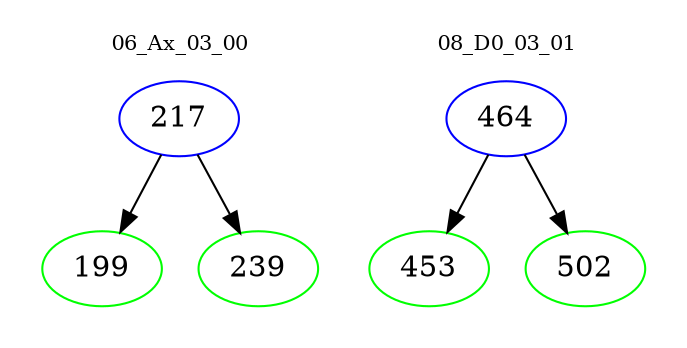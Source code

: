 digraph{
subgraph cluster_0 {
color = white
label = "06_Ax_03_00";
fontsize=10;
T0_217 [label="217", color="blue"]
T0_217 -> T0_199 [color="black"]
T0_199 [label="199", color="green"]
T0_217 -> T0_239 [color="black"]
T0_239 [label="239", color="green"]
}
subgraph cluster_1 {
color = white
label = "08_D0_03_01";
fontsize=10;
T1_464 [label="464", color="blue"]
T1_464 -> T1_453 [color="black"]
T1_453 [label="453", color="green"]
T1_464 -> T1_502 [color="black"]
T1_502 [label="502", color="green"]
}
}
